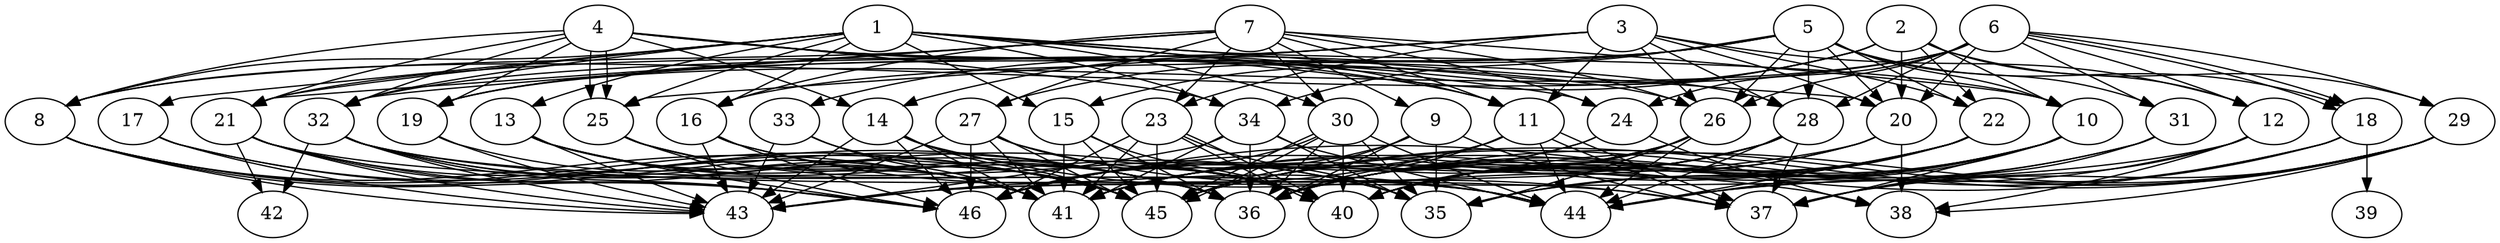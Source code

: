 // DAG (tier=3-complex, mode=data, n=46, ccr=0.542, fat=0.824, density=0.615, regular=0.325, jump=0.288, mindata=4194304, maxdata=33554432)
// DAG automatically generated by daggen at Sun Aug 24 16:33:35 2025
// /home/ermia/Project/Environments/daggen/bin/daggen --dot --ccr 0.542 --fat 0.824 --regular 0.325 --density 0.615 --jump 0.288 --mindata 4194304 --maxdata 33554432 -n 46 
digraph G {
  1 [size="168606462631739392000", alpha="0.10", expect_size="84303231315869696000"]
  1 -> 8 [size ="244159034163200"]
  1 -> 10 [size ="244159034163200"]
  1 -> 11 [size ="244159034163200"]
  1 -> 13 [size ="244159034163200"]
  1 -> 15 [size ="244159034163200"]
  1 -> 16 [size ="244159034163200"]
  1 -> 17 [size ="244159034163200"]
  1 -> 20 [size ="244159034163200"]
  1 -> 21 [size ="244159034163200"]
  1 -> 24 [size ="244159034163200"]
  1 -> 25 [size ="244159034163200"]
  1 -> 30 [size ="244159034163200"]
  1 -> 32 [size ="244159034163200"]
  1 -> 34 [size ="244159034163200"]
  2 [size="5926829158572305408", alpha="0.12", expect_size="2963414579286152704"]
  2 -> 10 [size ="8885566888214528"]
  2 -> 12 [size ="8885566888214528"]
  2 -> 15 [size ="8885566888214528"]
  2 -> 20 [size ="8885566888214528"]
  2 -> 22 [size ="8885566888214528"]
  2 -> 27 [size ="8885566888214528"]
  2 -> 29 [size ="8885566888214528"]
  2 -> 33 [size ="8885566888214528"]
  3 [size="20545774077140393984", alpha="0.00", expect_size="10272887038570196992"]
  3 -> 11 [size ="7525607336312832"]
  3 -> 12 [size ="7525607336312832"]
  3 -> 19 [size ="7525607336312832"]
  3 -> 20 [size ="7525607336312832"]
  3 -> 22 [size ="7525607336312832"]
  3 -> 23 [size ="7525607336312832"]
  3 -> 25 [size ="7525607336312832"]
  3 -> 26 [size ="7525607336312832"]
  3 -> 28 [size ="7525607336312832"]
  3 -> 32 [size ="7525607336312832"]
  4 [size="6907020267280999424", alpha="0.11", expect_size="3453510133640499712"]
  4 -> 8 [size ="6865864934555648"]
  4 -> 11 [size ="6865864934555648"]
  4 -> 14 [size ="6865864934555648"]
  4 -> 19 [size ="6865864934555648"]
  4 -> 21 [size ="6865864934555648"]
  4 -> 25 [size ="6865864934555648"]
  4 -> 25 [size ="6865864934555648"]
  4 -> 26 [size ="6865864934555648"]
  4 -> 28 [size ="6865864934555648"]
  4 -> 32 [size ="6865864934555648"]
  4 -> 34 [size ="6865864934555648"]
  5 [size="83476831735480320", alpha="0.06", expect_size="41738415867740160"]
  5 -> 10 [size ="2542070883418112"]
  5 -> 14 [size ="2542070883418112"]
  5 -> 16 [size ="2542070883418112"]
  5 -> 18 [size ="2542070883418112"]
  5 -> 19 [size ="2542070883418112"]
  5 -> 20 [size ="2542070883418112"]
  5 -> 21 [size ="2542070883418112"]
  5 -> 22 [size ="2542070883418112"]
  5 -> 26 [size ="2542070883418112"]
  5 -> 28 [size ="2542070883418112"]
  5 -> 31 [size ="2542070883418112"]
  5 -> 34 [size ="2542070883418112"]
  6 [size="4471800451258403", alpha="0.13", expect_size="2235900225629201"]
  6 -> 8 [size ="354527748292608"]
  6 -> 12 [size ="354527748292608"]
  6 -> 18 [size ="354527748292608"]
  6 -> 18 [size ="354527748292608"]
  6 -> 19 [size ="354527748292608"]
  6 -> 20 [size ="354527748292608"]
  6 -> 24 [size ="354527748292608"]
  6 -> 26 [size ="354527748292608"]
  6 -> 28 [size ="354527748292608"]
  6 -> 29 [size ="354527748292608"]
  6 -> 31 [size ="354527748292608"]
  7 [size="2455007635746404171776", alpha="0.09", expect_size="1227503817873202085888"]
  7 -> 8 [size ="1455878788087808"]
  7 -> 9 [size ="1455878788087808"]
  7 -> 10 [size ="1455878788087808"]
  7 -> 11 [size ="1455878788087808"]
  7 -> 16 [size ="1455878788087808"]
  7 -> 21 [size ="1455878788087808"]
  7 -> 23 [size ="1455878788087808"]
  7 -> 24 [size ="1455878788087808"]
  7 -> 26 [size ="1455878788087808"]
  7 -> 27 [size ="1455878788087808"]
  7 -> 30 [size ="1455878788087808"]
  7 -> 32 [size ="1455878788087808"]
  8 [size="24925402603118379008", alpha="0.20", expect_size="12462701301559189504"]
  8 -> 36 [size ="8093730342961152"]
  8 -> 41 [size ="8093730342961152"]
  8 -> 43 [size ="8093730342961152"]
  8 -> 45 [size ="8093730342961152"]
  8 -> 46 [size ="8093730342961152"]
  9 [size="25407005303517836", alpha="0.04", expect_size="12703502651758918"]
  9 -> 35 [size ="809922417655808"]
  9 -> 36 [size ="809922417655808"]
  9 -> 37 [size ="809922417655808"]
  9 -> 45 [size ="809922417655808"]
  9 -> 46 [size ="809922417655808"]
  10 [size="2112389858305287424", alpha="0.08", expect_size="1056194929152643712"]
  10 -> 35 [size ="2964238821752832"]
  10 -> 36 [size ="2964238821752832"]
  10 -> 37 [size ="2964238821752832"]
  10 -> 40 [size ="2964238821752832"]
  10 -> 41 [size ="2964238821752832"]
  10 -> 44 [size ="2964238821752832"]
  11 [size="25193656473704247296", alpha="0.16", expect_size="12596828236852123648"]
  11 -> 36 [size ="8347394978611200"]
  11 -> 37 [size ="8347394978611200"]
  11 -> 37 [size ="8347394978611200"]
  11 -> 41 [size ="8347394978611200"]
  11 -> 43 [size ="8347394978611200"]
  11 -> 44 [size ="8347394978611200"]
  12 [size="680105014885433212928", alpha="0.12", expect_size="340052507442716606464"]
  12 -> 35 [size ="618691246948352"]
  12 -> 37 [size ="618691246948352"]
  12 -> 38 [size ="618691246948352"]
  12 -> 43 [size ="618691246948352"]
  13 [size="470045684265457287168", alpha="0.04", expect_size="235022842132728643584"]
  13 -> 36 [size ="483633861230592"]
  13 -> 40 [size ="483633861230592"]
  13 -> 41 [size ="483633861230592"]
  13 -> 43 [size ="483633861230592"]
  13 -> 46 [size ="483633861230592"]
  14 [size="188162462193459134464", alpha="0.07", expect_size="94081231096729567232"]
  14 -> 38 [size ="262691071459328"]
  14 -> 40 [size ="262691071459328"]
  14 -> 41 [size ="262691071459328"]
  14 -> 43 [size ="262691071459328"]
  14 -> 45 [size ="262691071459328"]
  14 -> 46 [size ="262691071459328"]
  15 [size="24790830053064704000000", alpha="0.16", expect_size="12395415026532352000000"]
  15 -> 36 [size ="6801698324480000"]
  15 -> 40 [size ="6801698324480000"]
  15 -> 41 [size ="6801698324480000"]
  15 -> 45 [size ="6801698324480000"]
  16 [size="23359168012038008", alpha="0.06", expect_size="11679584006019004"]
  16 -> 35 [size ="454778056343552"]
  16 -> 43 [size ="454778056343552"]
  16 -> 44 [size ="454778056343552"]
  16 -> 46 [size ="454778056343552"]
  17 [size="17916929270033680", alpha="0.14", expect_size="8958464635016840"]
  17 -> 36 [size ="771645241294848"]
  17 -> 43 [size ="771645241294848"]
  17 -> 45 [size ="771645241294848"]
  18 [size="3869112172201728016384", alpha="0.07", expect_size="1934556086100864008192"]
  18 -> 39 [size ="1971654741721088"]
  18 -> 44 [size ="1971654741721088"]
  18 -> 45 [size ="1971654741721088"]
  18 -> 46 [size ="1971654741721088"]
  19 [size="34837725061886372", alpha="0.08", expect_size="17418862530943186"]
  19 -> 41 [size ="919566758707200"]
  19 -> 43 [size ="919566758707200"]
  20 [size="1131772646731118804992", alpha="0.07", expect_size="565886323365559402496"]
  20 -> 36 [size ="868819279020032"]
  20 -> 38 [size ="868819279020032"]
  20 -> 40 [size ="868819279020032"]
  20 -> 43 [size ="868819279020032"]
  21 [size="6975333297231805546496", alpha="0.11", expect_size="3487666648615902773248"]
  21 -> 40 [size ="2920563341262848"]
  21 -> 41 [size ="2920563341262848"]
  21 -> 42 [size ="2920563341262848"]
  21 -> 43 [size ="2920563341262848"]
  21 -> 44 [size ="2920563341262848"]
  21 -> 46 [size ="2920563341262848"]
  22 [size="10045152359373381632", alpha="0.14", expect_size="5022576179686690816"]
  22 -> 35 [size ="6915873520484352"]
  22 -> 36 [size ="6915873520484352"]
  22 -> 40 [size ="6915873520484352"]
  22 -> 41 [size ="6915873520484352"]
  22 -> 44 [size ="6915873520484352"]
  22 -> 46 [size ="6915873520484352"]
  23 [size="7827684217801670656000", alpha="0.13", expect_size="3913842108900835328000"]
  23 -> 35 [size ="3153882565836800"]
  23 -> 40 [size ="3153882565836800"]
  23 -> 40 [size ="3153882565836800"]
  23 -> 41 [size ="3153882565836800"]
  23 -> 45 [size ="3153882565836800"]
  23 -> 46 [size ="3153882565836800"]
  24 [size="69965764026131800", alpha="0.14", expect_size="34982882013065900"]
  24 -> 38 [size ="2980661166080000"]
  24 -> 41 [size ="2980661166080000"]
  24 -> 46 [size ="2980661166080000"]
  25 [size="8347439816123613184000", alpha="0.19", expect_size="4173719908061806592000"]
  25 -> 35 [size ="3291992607948800"]
  25 -> 36 [size ="3291992607948800"]
  25 -> 45 [size ="3291992607948800"]
  25 -> 46 [size ="3291992607948800"]
  26 [size="208023042964035264", alpha="0.19", expect_size="104011521482017632"]
  26 -> 35 [size ="5522927646670848"]
  26 -> 40 [size ="5522927646670848"]
  26 -> 41 [size ="5522927646670848"]
  26 -> 44 [size ="5522927646670848"]
  26 -> 46 [size ="5522927646670848"]
  27 [size="9747893137809154", alpha="0.06", expect_size="4873946568904577"]
  27 -> 37 [size ="293295674621952"]
  27 -> 40 [size ="293295674621952"]
  27 -> 41 [size ="293295674621952"]
  27 -> 43 [size ="293295674621952"]
  27 -> 45 [size ="293295674621952"]
  27 -> 46 [size ="293295674621952"]
  28 [size="36659165011883488968704", alpha="0.10", expect_size="18329582505941744484352"]
  28 -> 36 [size ="8828326089064448"]
  28 -> 37 [size ="8828326089064448"]
  28 -> 40 [size ="8828326089064448"]
  28 -> 41 [size ="8828326089064448"]
  28 -> 44 [size ="8828326089064448"]
  28 -> 45 [size ="8828326089064448"]
  29 [size="21103507805817080", alpha="0.03", expect_size="10551753902908540"]
  29 -> 36 [size ="1288376514772992"]
  29 -> 37 [size ="1288376514772992"]
  29 -> 38 [size ="1288376514772992"]
  29 -> 40 [size ="1288376514772992"]
  29 -> 44 [size ="1288376514772992"]
  29 -> 45 [size ="1288376514772992"]
  30 [size="9552901716136278016", alpha="0.01", expect_size="4776450858068139008"]
  30 -> 35 [size ="3117553048092672"]
  30 -> 36 [size ="3117553048092672"]
  30 -> 40 [size ="3117553048092672"]
  30 -> 44 [size ="3117553048092672"]
  30 -> 45 [size ="3117553048092672"]
  30 -> 45 [size ="3117553048092672"]
  30 -> 46 [size ="3117553048092672"]
  31 [size="16616669572719706112000", alpha="0.05", expect_size="8308334786359853056000"]
  31 -> 36 [size ="5209379255091200"]
  31 -> 37 [size ="5209379255091200"]
  31 -> 45 [size ="5209379255091200"]
  32 [size="9249732701424910336", alpha="0.04", expect_size="4624866350712455168"]
  32 -> 36 [size ="4149153156300800"]
  32 -> 37 [size ="4149153156300800"]
  32 -> 42 [size ="4149153156300800"]
  32 -> 43 [size ="4149153156300800"]
  32 -> 44 [size ="4149153156300800"]
  32 -> 45 [size ="4149153156300800"]
  32 -> 46 [size ="4149153156300800"]
  33 [size="15329870208436648", alpha="0.18", expect_size="7664935104218324"]
  33 -> 41 [size ="546713509036032"]
  33 -> 43 [size ="546713509036032"]
  33 -> 45 [size ="546713509036032"]
  34 [size="226689866241561792", alpha="0.19", expect_size="113344933120780896"]
  34 -> 35 [size ="7322474853171200"]
  34 -> 36 [size ="7322474853171200"]
  34 -> 41 [size ="7322474853171200"]
  34 -> 43 [size ="7322474853171200"]
  34 -> 44 [size ="7322474853171200"]
  35 [size="140543956830284336", alpha="0.17", expect_size="70271978415142168"]
  36 [size="9396351109060233216", alpha="0.17", expect_size="4698175554530116608"]
  37 [size="13405581063000936448", alpha="0.10", expect_size="6702790531500468224"]
  38 [size="110072119159057552", alpha="0.02", expect_size="55036059579528776"]
  39 [size="22254324618551108", alpha="0.17", expect_size="11127162309275554"]
  40 [size="33955417449666768273408", alpha="0.02", expect_size="16977708724833384136704"]
  41 [size="13137627062845222944768", alpha="0.11", expect_size="6568813531422611472384"]
  42 [size="9444308251421599744", alpha="0.09", expect_size="4722154125710799872"]
  43 [size="255902741430272000000", alpha="0.13", expect_size="127951370715136000000"]
  44 [size="8866000237927409385472", alpha="0.11", expect_size="4433000118963704692736"]
  45 [size="319865827900584448", alpha="0.08", expect_size="159932913950292224"]
  46 [size="3660238372732928000000", alpha="0.12", expect_size="1830119186366464000000"]
}